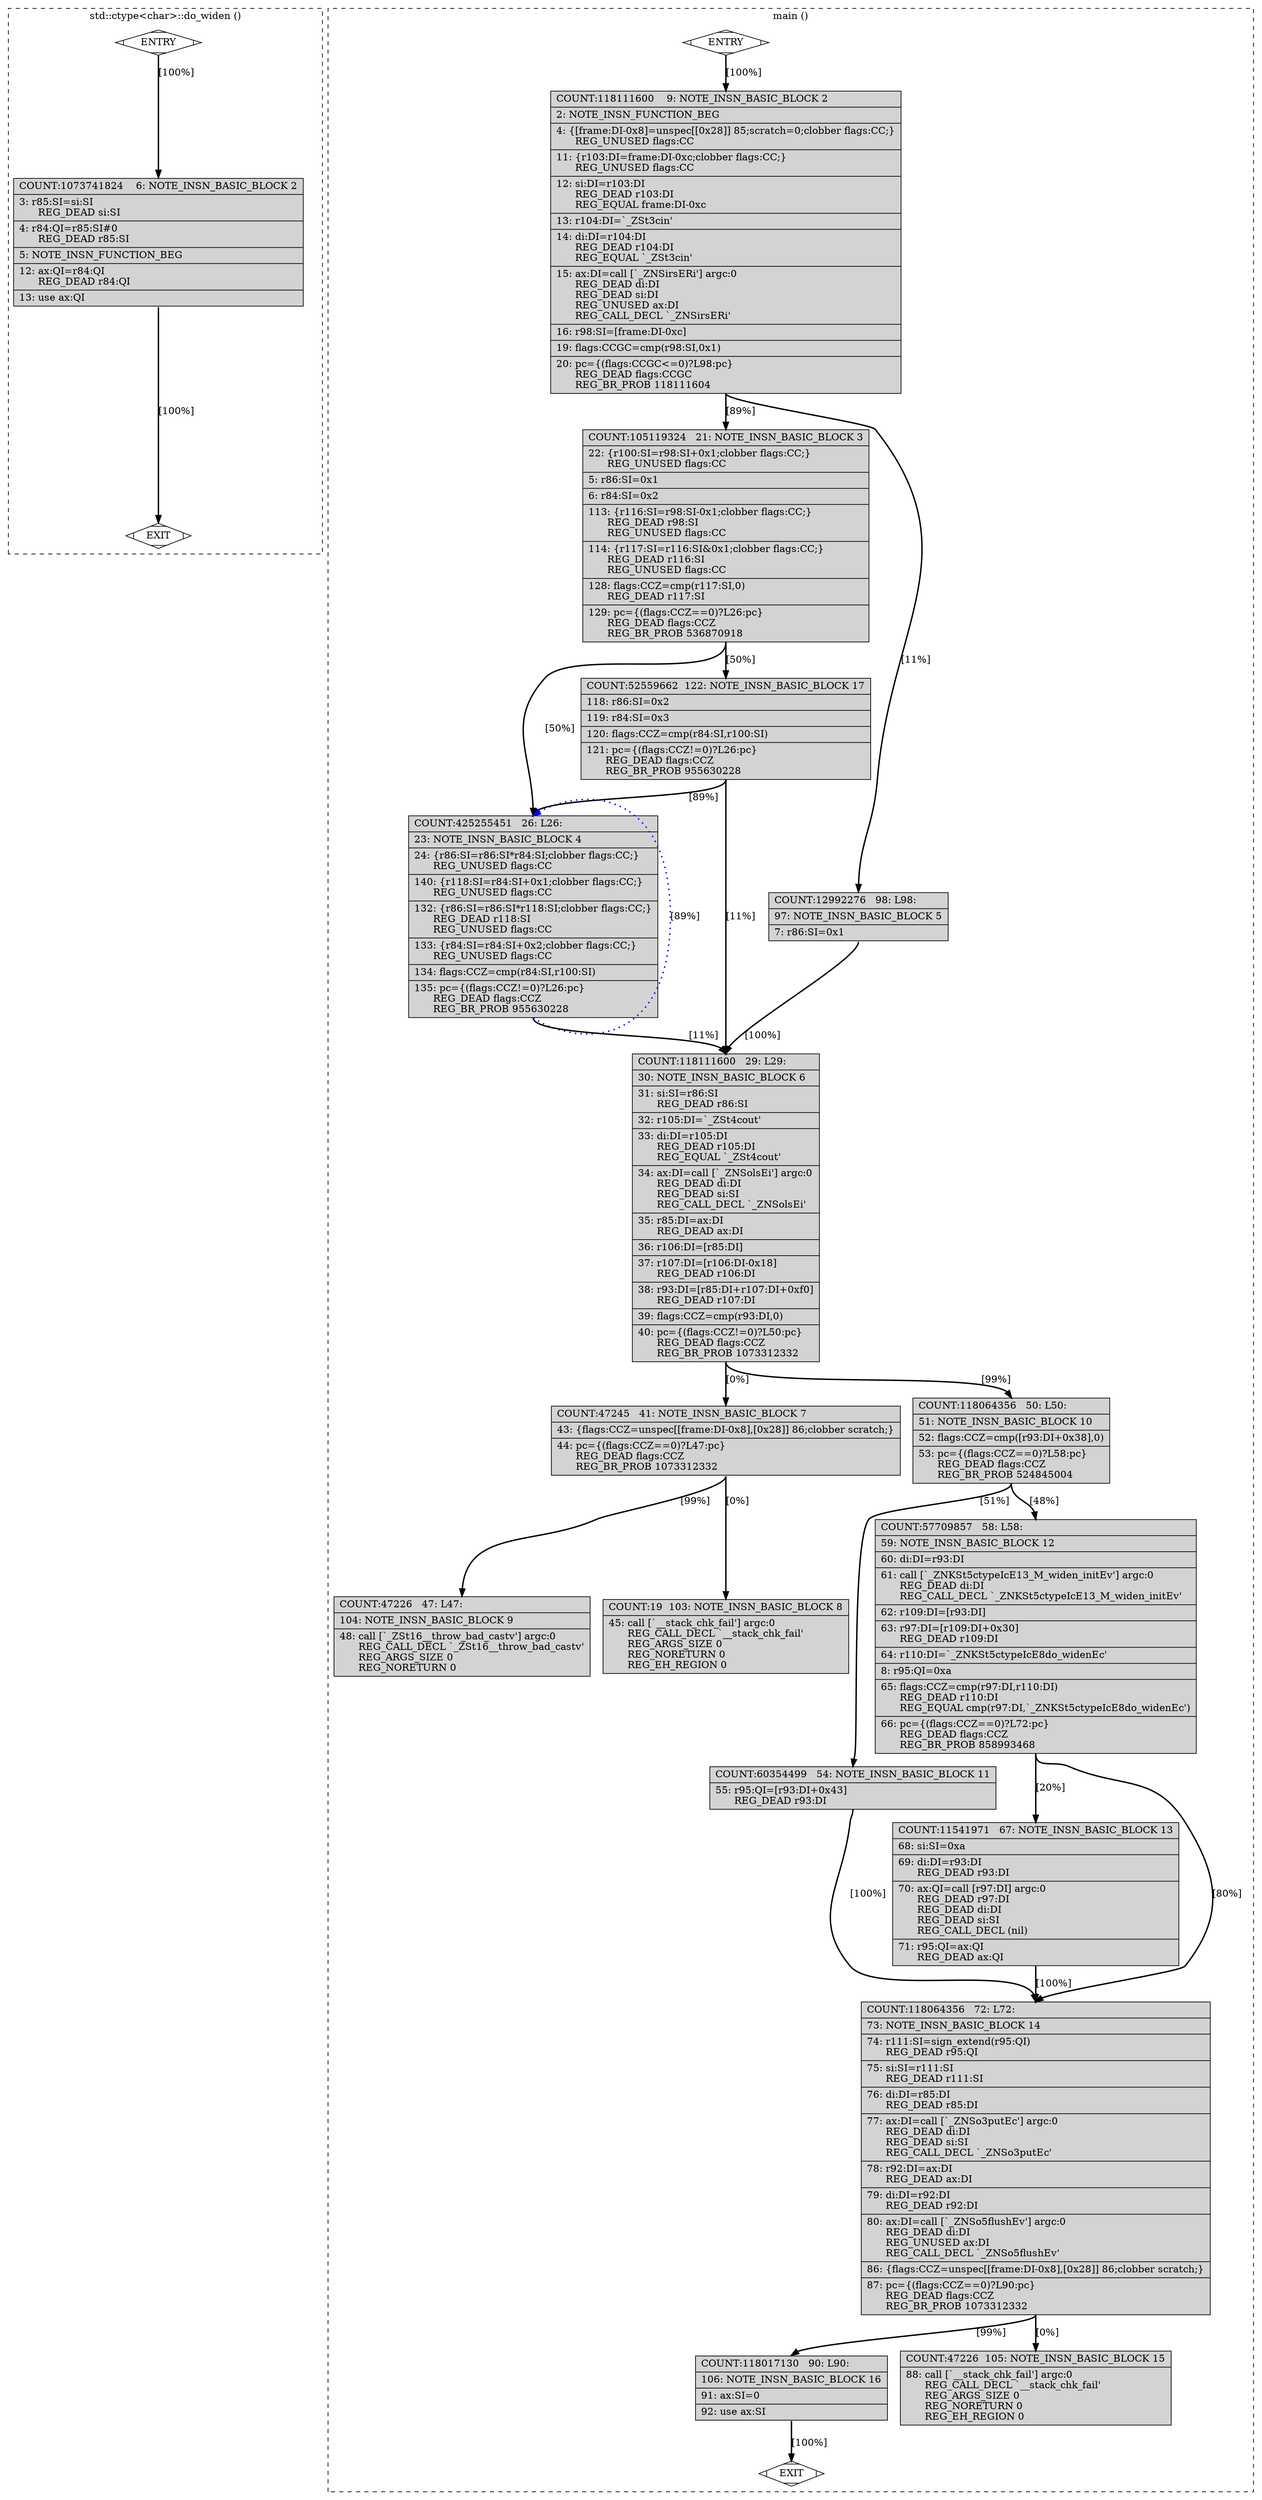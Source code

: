 digraph "lab1.cpp.285r.init-regs" {
overlap=false;
subgraph "cluster_std::ctype<char>::do_widen" {
	style="dashed";
	color="black";
	label="std::ctype<char>::do_widen ()";
	fn_1810_basic_block_0 [shape=Mdiamond,style=filled,fillcolor=white,label="ENTRY"];

	fn_1810_basic_block_2 [shape=record,style=filled,fillcolor=lightgrey,label="{COUNT:1073741824\ \ \ \ 6:\ NOTE_INSN_BASIC_BLOCK\ 2\l\
|\ \ \ \ 3:\ r85:SI=si:SI\l\
\ \ \ \ \ \ REG_DEAD\ si:SI\l\
|\ \ \ \ 4:\ r84:QI=r85:SI#0\l\
\ \ \ \ \ \ REG_DEAD\ r85:SI\l\
|\ \ \ \ 5:\ NOTE_INSN_FUNCTION_BEG\l\
|\ \ \ 12:\ ax:QI=r84:QI\l\
\ \ \ \ \ \ REG_DEAD\ r84:QI\l\
|\ \ \ 13:\ use\ ax:QI\l\
}"];

	fn_1810_basic_block_1 [shape=Mdiamond,style=filled,fillcolor=white,label="EXIT"];

	fn_1810_basic_block_0:s -> fn_1810_basic_block_2:n [style="solid,bold",color=black,weight=100,constraint=true,label="[100%]"];
	fn_1810_basic_block_2:s -> fn_1810_basic_block_1:n [style="solid,bold",color=black,weight=100,constraint=true,label="[100%]"];
	fn_1810_basic_block_0:s -> fn_1810_basic_block_1:n [style="invis",constraint=true];
}
subgraph "cluster_main" {
	style="dashed";
	color="black";
	label="main ()";
	fn_2057_basic_block_0 [shape=Mdiamond,style=filled,fillcolor=white,label="ENTRY"];

	fn_2057_basic_block_2 [shape=record,style=filled,fillcolor=lightgrey,label="{COUNT:118111600\ \ \ \ 9:\ NOTE_INSN_BASIC_BLOCK\ 2\l\
|\ \ \ \ 2:\ NOTE_INSN_FUNCTION_BEG\l\
|\ \ \ \ 4:\ \{[frame:DI-0x8]=unspec[[0x28]]\ 85;scratch=0;clobber\ flags:CC;\}\l\
\ \ \ \ \ \ REG_UNUSED\ flags:CC\l\
|\ \ \ 11:\ \{r103:DI=frame:DI-0xc;clobber\ flags:CC;\}\l\
\ \ \ \ \ \ REG_UNUSED\ flags:CC\l\
|\ \ \ 12:\ si:DI=r103:DI\l\
\ \ \ \ \ \ REG_DEAD\ r103:DI\l\
\ \ \ \ \ \ REG_EQUAL\ frame:DI-0xc\l\
|\ \ \ 13:\ r104:DI=`_ZSt3cin'\l\
|\ \ \ 14:\ di:DI=r104:DI\l\
\ \ \ \ \ \ REG_DEAD\ r104:DI\l\
\ \ \ \ \ \ REG_EQUAL\ `_ZSt3cin'\l\
|\ \ \ 15:\ ax:DI=call\ [`_ZNSirsERi']\ argc:0\l\
\ \ \ \ \ \ REG_DEAD\ di:DI\l\
\ \ \ \ \ \ REG_DEAD\ si:DI\l\
\ \ \ \ \ \ REG_UNUSED\ ax:DI\l\
\ \ \ \ \ \ REG_CALL_DECL\ `_ZNSirsERi'\l\
|\ \ \ 16:\ r98:SI=[frame:DI-0xc]\l\
|\ \ \ 19:\ flags:CCGC=cmp(r98:SI,0x1)\l\
|\ \ \ 20:\ pc=\{(flags:CCGC\<=0)?L98:pc\}\l\
\ \ \ \ \ \ REG_DEAD\ flags:CCGC\l\
\ \ \ \ \ \ REG_BR_PROB\ 118111604\l\
}"];

	fn_2057_basic_block_5 [shape=record,style=filled,fillcolor=lightgrey,label="{COUNT:12992276\ \ \ 98:\ L98:\l\
|\ \ \ 97:\ NOTE_INSN_BASIC_BLOCK\ 5\l\
|\ \ \ \ 7:\ r86:SI=0x1\l\
}"];

	fn_2057_basic_block_3 [shape=record,style=filled,fillcolor=lightgrey,label="{COUNT:105119324\ \ \ 21:\ NOTE_INSN_BASIC_BLOCK\ 3\l\
|\ \ \ 22:\ \{r100:SI=r98:SI+0x1;clobber\ flags:CC;\}\l\
\ \ \ \ \ \ REG_UNUSED\ flags:CC\l\
|\ \ \ \ 5:\ r86:SI=0x1\l\
|\ \ \ \ 6:\ r84:SI=0x2\l\
|\ \ 113:\ \{r116:SI=r98:SI-0x1;clobber\ flags:CC;\}\l\
\ \ \ \ \ \ REG_DEAD\ r98:SI\l\
\ \ \ \ \ \ REG_UNUSED\ flags:CC\l\
|\ \ 114:\ \{r117:SI=r116:SI&0x1;clobber\ flags:CC;\}\l\
\ \ \ \ \ \ REG_DEAD\ r116:SI\l\
\ \ \ \ \ \ REG_UNUSED\ flags:CC\l\
|\ \ 128:\ flags:CCZ=cmp(r117:SI,0)\l\
\ \ \ \ \ \ REG_DEAD\ r117:SI\l\
|\ \ 129:\ pc=\{(flags:CCZ==0)?L26:pc\}\l\
\ \ \ \ \ \ REG_DEAD\ flags:CCZ\l\
\ \ \ \ \ \ REG_BR_PROB\ 536870918\l\
}"];

	fn_2057_basic_block_17 [shape=record,style=filled,fillcolor=lightgrey,label="{COUNT:52559662\ \ 122:\ NOTE_INSN_BASIC_BLOCK\ 17\l\
|\ \ 118:\ r86:SI=0x2\l\
|\ \ 119:\ r84:SI=0x3\l\
|\ \ 120:\ flags:CCZ=cmp(r84:SI,r100:SI)\l\
|\ \ 121:\ pc=\{(flags:CCZ!=0)?L26:pc\}\l\
\ \ \ \ \ \ REG_DEAD\ flags:CCZ\l\
\ \ \ \ \ \ REG_BR_PROB\ 955630228\l\
}"];

	fn_2057_basic_block_4 [shape=record,style=filled,fillcolor=lightgrey,label="{COUNT:425255451\ \ \ 26:\ L26:\l\
|\ \ \ 23:\ NOTE_INSN_BASIC_BLOCK\ 4\l\
|\ \ \ 24:\ \{r86:SI=r86:SI*r84:SI;clobber\ flags:CC;\}\l\
\ \ \ \ \ \ REG_UNUSED\ flags:CC\l\
|\ \ 140:\ \{r118:SI=r84:SI+0x1;clobber\ flags:CC;\}\l\
\ \ \ \ \ \ REG_UNUSED\ flags:CC\l\
|\ \ 132:\ \{r86:SI=r86:SI*r118:SI;clobber\ flags:CC;\}\l\
\ \ \ \ \ \ REG_DEAD\ r118:SI\l\
\ \ \ \ \ \ REG_UNUSED\ flags:CC\l\
|\ \ 133:\ \{r84:SI=r84:SI+0x2;clobber\ flags:CC;\}\l\
\ \ \ \ \ \ REG_UNUSED\ flags:CC\l\
|\ \ 134:\ flags:CCZ=cmp(r84:SI,r100:SI)\l\
|\ \ 135:\ pc=\{(flags:CCZ!=0)?L26:pc\}\l\
\ \ \ \ \ \ REG_DEAD\ flags:CCZ\l\
\ \ \ \ \ \ REG_BR_PROB\ 955630228\l\
}"];

	fn_2057_basic_block_6 [shape=record,style=filled,fillcolor=lightgrey,label="{COUNT:118111600\ \ \ 29:\ L29:\l\
|\ \ \ 30:\ NOTE_INSN_BASIC_BLOCK\ 6\l\
|\ \ \ 31:\ si:SI=r86:SI\l\
\ \ \ \ \ \ REG_DEAD\ r86:SI\l\
|\ \ \ 32:\ r105:DI=`_ZSt4cout'\l\
|\ \ \ 33:\ di:DI=r105:DI\l\
\ \ \ \ \ \ REG_DEAD\ r105:DI\l\
\ \ \ \ \ \ REG_EQUAL\ `_ZSt4cout'\l\
|\ \ \ 34:\ ax:DI=call\ [`_ZNSolsEi']\ argc:0\l\
\ \ \ \ \ \ REG_DEAD\ di:DI\l\
\ \ \ \ \ \ REG_DEAD\ si:SI\l\
\ \ \ \ \ \ REG_CALL_DECL\ `_ZNSolsEi'\l\
|\ \ \ 35:\ r85:DI=ax:DI\l\
\ \ \ \ \ \ REG_DEAD\ ax:DI\l\
|\ \ \ 36:\ r106:DI=[r85:DI]\l\
|\ \ \ 37:\ r107:DI=[r106:DI-0x18]\l\
\ \ \ \ \ \ REG_DEAD\ r106:DI\l\
|\ \ \ 38:\ r93:DI=[r85:DI+r107:DI+0xf0]\l\
\ \ \ \ \ \ REG_DEAD\ r107:DI\l\
|\ \ \ 39:\ flags:CCZ=cmp(r93:DI,0)\l\
|\ \ \ 40:\ pc=\{(flags:CCZ!=0)?L50:pc\}\l\
\ \ \ \ \ \ REG_DEAD\ flags:CCZ\l\
\ \ \ \ \ \ REG_BR_PROB\ 1073312332\l\
}"];

	fn_2057_basic_block_10 [shape=record,style=filled,fillcolor=lightgrey,label="{COUNT:118064356\ \ \ 50:\ L50:\l\
|\ \ \ 51:\ NOTE_INSN_BASIC_BLOCK\ 10\l\
|\ \ \ 52:\ flags:CCZ=cmp([r93:DI+0x38],0)\l\
|\ \ \ 53:\ pc=\{(flags:CCZ==0)?L58:pc\}\l\
\ \ \ \ \ \ REG_DEAD\ flags:CCZ\l\
\ \ \ \ \ \ REG_BR_PROB\ 524845004\l\
}"];

	fn_2057_basic_block_12 [shape=record,style=filled,fillcolor=lightgrey,label="{COUNT:57709857\ \ \ 58:\ L58:\l\
|\ \ \ 59:\ NOTE_INSN_BASIC_BLOCK\ 12\l\
|\ \ \ 60:\ di:DI=r93:DI\l\
|\ \ \ 61:\ call\ [`_ZNKSt5ctypeIcE13_M_widen_initEv']\ argc:0\l\
\ \ \ \ \ \ REG_DEAD\ di:DI\l\
\ \ \ \ \ \ REG_CALL_DECL\ `_ZNKSt5ctypeIcE13_M_widen_initEv'\l\
|\ \ \ 62:\ r109:DI=[r93:DI]\l\
|\ \ \ 63:\ r97:DI=[r109:DI+0x30]\l\
\ \ \ \ \ \ REG_DEAD\ r109:DI\l\
|\ \ \ 64:\ r110:DI=`_ZNKSt5ctypeIcE8do_widenEc'\l\
|\ \ \ \ 8:\ r95:QI=0xa\l\
|\ \ \ 65:\ flags:CCZ=cmp(r97:DI,r110:DI)\l\
\ \ \ \ \ \ REG_DEAD\ r110:DI\l\
\ \ \ \ \ \ REG_EQUAL\ cmp(r97:DI,`_ZNKSt5ctypeIcE8do_widenEc')\l\
|\ \ \ 66:\ pc=\{(flags:CCZ==0)?L72:pc\}\l\
\ \ \ \ \ \ REG_DEAD\ flags:CCZ\l\
\ \ \ \ \ \ REG_BR_PROB\ 858993468\l\
}"];

	fn_2057_basic_block_13 [shape=record,style=filled,fillcolor=lightgrey,label="{COUNT:11541971\ \ \ 67:\ NOTE_INSN_BASIC_BLOCK\ 13\l\
|\ \ \ 68:\ si:SI=0xa\l\
|\ \ \ 69:\ di:DI=r93:DI\l\
\ \ \ \ \ \ REG_DEAD\ r93:DI\l\
|\ \ \ 70:\ ax:QI=call\ [r97:DI]\ argc:0\l\
\ \ \ \ \ \ REG_DEAD\ r97:DI\l\
\ \ \ \ \ \ REG_DEAD\ di:DI\l\
\ \ \ \ \ \ REG_DEAD\ si:SI\l\
\ \ \ \ \ \ REG_CALL_DECL\ (nil)\l\
|\ \ \ 71:\ r95:QI=ax:QI\l\
\ \ \ \ \ \ REG_DEAD\ ax:QI\l\
}"];

	fn_2057_basic_block_11 [shape=record,style=filled,fillcolor=lightgrey,label="{COUNT:60354499\ \ \ 54:\ NOTE_INSN_BASIC_BLOCK\ 11\l\
|\ \ \ 55:\ r95:QI=[r93:DI+0x43]\l\
\ \ \ \ \ \ REG_DEAD\ r93:DI\l\
}"];

	fn_2057_basic_block_14 [shape=record,style=filled,fillcolor=lightgrey,label="{COUNT:118064356\ \ \ 72:\ L72:\l\
|\ \ \ 73:\ NOTE_INSN_BASIC_BLOCK\ 14\l\
|\ \ \ 74:\ r111:SI=sign_extend(r95:QI)\l\
\ \ \ \ \ \ REG_DEAD\ r95:QI\l\
|\ \ \ 75:\ si:SI=r111:SI\l\
\ \ \ \ \ \ REG_DEAD\ r111:SI\l\
|\ \ \ 76:\ di:DI=r85:DI\l\
\ \ \ \ \ \ REG_DEAD\ r85:DI\l\
|\ \ \ 77:\ ax:DI=call\ [`_ZNSo3putEc']\ argc:0\l\
\ \ \ \ \ \ REG_DEAD\ di:DI\l\
\ \ \ \ \ \ REG_DEAD\ si:SI\l\
\ \ \ \ \ \ REG_CALL_DECL\ `_ZNSo3putEc'\l\
|\ \ \ 78:\ r92:DI=ax:DI\l\
\ \ \ \ \ \ REG_DEAD\ ax:DI\l\
|\ \ \ 79:\ di:DI=r92:DI\l\
\ \ \ \ \ \ REG_DEAD\ r92:DI\l\
|\ \ \ 80:\ ax:DI=call\ [`_ZNSo5flushEv']\ argc:0\l\
\ \ \ \ \ \ REG_DEAD\ di:DI\l\
\ \ \ \ \ \ REG_UNUSED\ ax:DI\l\
\ \ \ \ \ \ REG_CALL_DECL\ `_ZNSo5flushEv'\l\
|\ \ \ 86:\ \{flags:CCZ=unspec[[frame:DI-0x8],[0x28]]\ 86;clobber\ scratch;\}\l\
|\ \ \ 87:\ pc=\{(flags:CCZ==0)?L90:pc\}\l\
\ \ \ \ \ \ REG_DEAD\ flags:CCZ\l\
\ \ \ \ \ \ REG_BR_PROB\ 1073312332\l\
}"];

	fn_2057_basic_block_15 [shape=record,style=filled,fillcolor=lightgrey,label="{COUNT:47226\ \ 105:\ NOTE_INSN_BASIC_BLOCK\ 15\l\
|\ \ \ 88:\ call\ [`__stack_chk_fail']\ argc:0\l\
\ \ \ \ \ \ REG_CALL_DECL\ `__stack_chk_fail'\l\
\ \ \ \ \ \ REG_ARGS_SIZE\ 0\l\
\ \ \ \ \ \ REG_NORETURN\ 0\l\
\ \ \ \ \ \ REG_EH_REGION\ 0\l\
}"];

	fn_2057_basic_block_16 [shape=record,style=filled,fillcolor=lightgrey,label="{COUNT:118017130\ \ \ 90:\ L90:\l\
|\ \ 106:\ NOTE_INSN_BASIC_BLOCK\ 16\l\
|\ \ \ 91:\ ax:SI=0\l\
|\ \ \ 92:\ use\ ax:SI\l\
}"];

	fn_2057_basic_block_7 [shape=record,style=filled,fillcolor=lightgrey,label="{COUNT:47245\ \ \ 41:\ NOTE_INSN_BASIC_BLOCK\ 7\l\
|\ \ \ 43:\ \{flags:CCZ=unspec[[frame:DI-0x8],[0x28]]\ 86;clobber\ scratch;\}\l\
|\ \ \ 44:\ pc=\{(flags:CCZ==0)?L47:pc\}\l\
\ \ \ \ \ \ REG_DEAD\ flags:CCZ\l\
\ \ \ \ \ \ REG_BR_PROB\ 1073312332\l\
}"];

	fn_2057_basic_block_8 [shape=record,style=filled,fillcolor=lightgrey,label="{COUNT:19\ \ 103:\ NOTE_INSN_BASIC_BLOCK\ 8\l\
|\ \ \ 45:\ call\ [`__stack_chk_fail']\ argc:0\l\
\ \ \ \ \ \ REG_CALL_DECL\ `__stack_chk_fail'\l\
\ \ \ \ \ \ REG_ARGS_SIZE\ 0\l\
\ \ \ \ \ \ REG_NORETURN\ 0\l\
\ \ \ \ \ \ REG_EH_REGION\ 0\l\
}"];

	fn_2057_basic_block_9 [shape=record,style=filled,fillcolor=lightgrey,label="{COUNT:47226\ \ \ 47:\ L47:\l\
|\ \ 104:\ NOTE_INSN_BASIC_BLOCK\ 9\l\
|\ \ \ 48:\ call\ [`_ZSt16__throw_bad_castv']\ argc:0\l\
\ \ \ \ \ \ REG_CALL_DECL\ `_ZSt16__throw_bad_castv'\l\
\ \ \ \ \ \ REG_ARGS_SIZE\ 0\l\
\ \ \ \ \ \ REG_NORETURN\ 0\l\
}"];

	fn_2057_basic_block_1 [shape=Mdiamond,style=filled,fillcolor=white,label="EXIT"];

	fn_2057_basic_block_0:s -> fn_2057_basic_block_2:n [style="solid,bold",color=black,weight=100,constraint=true,label="[100%]"];
	fn_2057_basic_block_2:s -> fn_2057_basic_block_3:n [style="solid,bold",color=black,weight=100,constraint=true,label="[89%]"];
	fn_2057_basic_block_2:s -> fn_2057_basic_block_5:n [style="solid,bold",color=black,weight=10,constraint=true,label="[11%]"];
	fn_2057_basic_block_3:s -> fn_2057_basic_block_17:n [style="solid,bold",color=black,weight=100,constraint=true,label="[50%]"];
	fn_2057_basic_block_3:s -> fn_2057_basic_block_4:n [style="solid,bold",color=black,weight=10,constraint=true,label="[50%]"];
	fn_2057_basic_block_4:s -> fn_2057_basic_block_4:n [style="dotted,bold",color=blue,weight=10,constraint=false,label="[89%]"];
	fn_2057_basic_block_4:s -> fn_2057_basic_block_6:n [style="solid,bold",color=black,weight=100,constraint=true,label="[11%]"];
	fn_2057_basic_block_5:s -> fn_2057_basic_block_6:n [style="solid,bold",color=black,weight=100,constraint=true,label="[100%]"];
	fn_2057_basic_block_6:s -> fn_2057_basic_block_7:n [style="solid,bold",color=black,weight=100,constraint=true,label="[0%]"];
	fn_2057_basic_block_6:s -> fn_2057_basic_block_10:n [style="solid,bold",color=black,weight=10,constraint=true,label="[99%]"];
	fn_2057_basic_block_7:s -> fn_2057_basic_block_9:n [style="solid,bold",color=black,weight=10,constraint=true,label="[99%]"];
	fn_2057_basic_block_7:s -> fn_2057_basic_block_8:n [style="solid,bold",color=black,weight=100,constraint=true,label="[0%]"];
	fn_2057_basic_block_10:s -> fn_2057_basic_block_11:n [style="solid,bold",color=black,weight=100,constraint=true,label="[51%]"];
	fn_2057_basic_block_10:s -> fn_2057_basic_block_12:n [style="solid,bold",color=black,weight=10,constraint=true,label="[48%]"];
	fn_2057_basic_block_11:s -> fn_2057_basic_block_14:n [style="solid,bold",color=black,weight=100,constraint=true,label="[100%]"];
	fn_2057_basic_block_12:s -> fn_2057_basic_block_14:n [style="solid,bold",color=black,weight=10,constraint=true,label="[80%]"];
	fn_2057_basic_block_12:s -> fn_2057_basic_block_13:n [style="solid,bold",color=black,weight=100,constraint=true,label="[20%]"];
	fn_2057_basic_block_13:s -> fn_2057_basic_block_14:n [style="solid,bold",color=black,weight=100,constraint=true,label="[100%]"];
	fn_2057_basic_block_14:s -> fn_2057_basic_block_16:n [style="solid,bold",color=black,weight=10,constraint=true,label="[99%]"];
	fn_2057_basic_block_14:s -> fn_2057_basic_block_15:n [style="solid,bold",color=black,weight=100,constraint=true,label="[0%]"];
	fn_2057_basic_block_16:s -> fn_2057_basic_block_1:n [style="solid,bold",color=black,weight=100,constraint=true,label="[100%]"];
	fn_2057_basic_block_17:s -> fn_2057_basic_block_4:n [style="solid,bold",color=black,weight=10,constraint=true,label="[89%]"];
	fn_2057_basic_block_17:s -> fn_2057_basic_block_6:n [style="solid,bold",color=black,weight=100,constraint=true,label="[11%]"];
	fn_2057_basic_block_0:s -> fn_2057_basic_block_1:n [style="invis",constraint=true];
}
}

